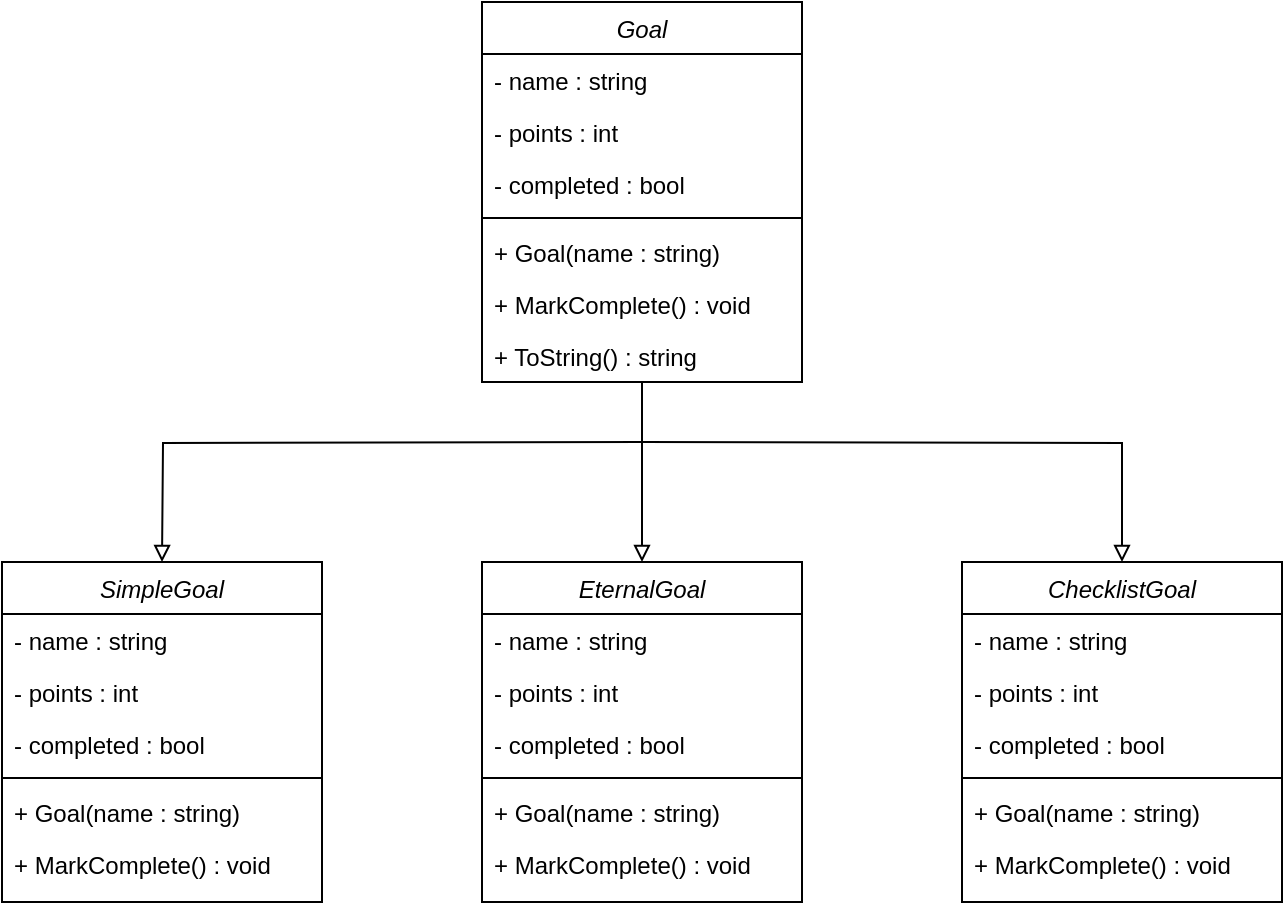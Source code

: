 <mxfile version="24.0.4" type="device">
  <diagram id="C5RBs43oDa-KdzZeNtuy" name="Page-1">
    <mxGraphModel dx="954" dy="640" grid="1" gridSize="10" guides="1" tooltips="1" connect="1" arrows="1" fold="1" page="1" pageScale="1" pageWidth="827" pageHeight="1169" math="0" shadow="0">
      <root>
        <mxCell id="WIyWlLk6GJQsqaUBKTNV-0" />
        <mxCell id="WIyWlLk6GJQsqaUBKTNV-1" parent="WIyWlLk6GJQsqaUBKTNV-0" />
        <mxCell id="aobBnFdpHqbV1rygwJ5z-26" style="edgeStyle=orthogonalEdgeStyle;rounded=0;orthogonalLoop=1;jettySize=auto;html=1;entryX=0.5;entryY=0;entryDx=0;entryDy=0;endArrow=block;endFill=0;" edge="1" parent="WIyWlLk6GJQsqaUBKTNV-1" source="zkfFHV4jXpPFQw0GAbJ--0" target="aobBnFdpHqbV1rygwJ5z-18">
          <mxGeometry relative="1" as="geometry" />
        </mxCell>
        <mxCell id="aobBnFdpHqbV1rygwJ5z-27" style="edgeStyle=orthogonalEdgeStyle;rounded=0;orthogonalLoop=1;jettySize=auto;html=1;entryX=0.5;entryY=0;entryDx=0;entryDy=0;endArrow=block;endFill=0;" edge="1" parent="WIyWlLk6GJQsqaUBKTNV-1" target="aobBnFdpHqbV1rygwJ5z-10">
          <mxGeometry relative="1" as="geometry">
            <mxPoint x="440" y="340" as="sourcePoint" />
          </mxGeometry>
        </mxCell>
        <mxCell id="aobBnFdpHqbV1rygwJ5z-28" style="edgeStyle=orthogonalEdgeStyle;rounded=0;orthogonalLoop=1;jettySize=auto;html=1;endArrow=block;endFill=0;" edge="1" parent="WIyWlLk6GJQsqaUBKTNV-1">
          <mxGeometry relative="1" as="geometry">
            <mxPoint x="440" y="340" as="sourcePoint" />
            <mxPoint x="200" y="400" as="targetPoint" />
          </mxGeometry>
        </mxCell>
        <mxCell id="zkfFHV4jXpPFQw0GAbJ--0" value="Goal" style="swimlane;fontStyle=2;align=center;verticalAlign=top;childLayout=stackLayout;horizontal=1;startSize=26;horizontalStack=0;resizeParent=1;resizeLast=0;collapsible=1;marginBottom=0;rounded=0;shadow=0;strokeWidth=1;" parent="WIyWlLk6GJQsqaUBKTNV-1" vertex="1">
          <mxGeometry x="360" y="120" width="160" height="190" as="geometry">
            <mxRectangle x="230" y="140" width="160" height="26" as="alternateBounds" />
          </mxGeometry>
        </mxCell>
        <mxCell id="zkfFHV4jXpPFQw0GAbJ--1" value="- name : string" style="text;align=left;verticalAlign=top;spacingLeft=4;spacingRight=4;overflow=hidden;rotatable=0;points=[[0,0.5],[1,0.5]];portConstraint=eastwest;" parent="zkfFHV4jXpPFQw0GAbJ--0" vertex="1">
          <mxGeometry y="26" width="160" height="26" as="geometry" />
        </mxCell>
        <mxCell id="zkfFHV4jXpPFQw0GAbJ--2" value="- points : int" style="text;align=left;verticalAlign=top;spacingLeft=4;spacingRight=4;overflow=hidden;rotatable=0;points=[[0,0.5],[1,0.5]];portConstraint=eastwest;rounded=0;shadow=0;html=0;" parent="zkfFHV4jXpPFQw0GAbJ--0" vertex="1">
          <mxGeometry y="52" width="160" height="26" as="geometry" />
        </mxCell>
        <mxCell id="zkfFHV4jXpPFQw0GAbJ--3" value="- completed : bool" style="text;align=left;verticalAlign=top;spacingLeft=4;spacingRight=4;overflow=hidden;rotatable=0;points=[[0,0.5],[1,0.5]];portConstraint=eastwest;rounded=0;shadow=0;html=0;" parent="zkfFHV4jXpPFQw0GAbJ--0" vertex="1">
          <mxGeometry y="78" width="160" height="26" as="geometry" />
        </mxCell>
        <mxCell id="zkfFHV4jXpPFQw0GAbJ--4" value="" style="line;html=1;strokeWidth=1;align=left;verticalAlign=middle;spacingTop=-1;spacingLeft=3;spacingRight=3;rotatable=0;labelPosition=right;points=[];portConstraint=eastwest;" parent="zkfFHV4jXpPFQw0GAbJ--0" vertex="1">
          <mxGeometry y="104" width="160" height="8" as="geometry" />
        </mxCell>
        <mxCell id="zkfFHV4jXpPFQw0GAbJ--5" value="+ Goal(name : string)" style="text;align=left;verticalAlign=top;spacingLeft=4;spacingRight=4;overflow=hidden;rotatable=0;points=[[0,0.5],[1,0.5]];portConstraint=eastwest;" parent="zkfFHV4jXpPFQw0GAbJ--0" vertex="1">
          <mxGeometry y="112" width="160" height="26" as="geometry" />
        </mxCell>
        <mxCell id="aobBnFdpHqbV1rygwJ5z-1" value="+ MarkComplete() : void" style="text;align=left;verticalAlign=top;spacingLeft=4;spacingRight=4;overflow=hidden;rotatable=0;points=[[0,0.5],[1,0.5]];portConstraint=eastwest;" vertex="1" parent="zkfFHV4jXpPFQw0GAbJ--0">
          <mxGeometry y="138" width="160" height="26" as="geometry" />
        </mxCell>
        <mxCell id="aobBnFdpHqbV1rygwJ5z-0" value="+ ToString() : string" style="text;align=left;verticalAlign=top;spacingLeft=4;spacingRight=4;overflow=hidden;rotatable=0;points=[[0,0.5],[1,0.5]];portConstraint=eastwest;" vertex="1" parent="zkfFHV4jXpPFQw0GAbJ--0">
          <mxGeometry y="164" width="160" height="26" as="geometry" />
        </mxCell>
        <mxCell id="aobBnFdpHqbV1rygwJ5z-2" value="SimpleGoal" style="swimlane;fontStyle=2;align=center;verticalAlign=top;childLayout=stackLayout;horizontal=1;startSize=26;horizontalStack=0;resizeParent=1;resizeLast=0;collapsible=1;marginBottom=0;rounded=0;shadow=0;strokeWidth=1;" vertex="1" parent="WIyWlLk6GJQsqaUBKTNV-1">
          <mxGeometry x="120" y="400" width="160" height="170" as="geometry">
            <mxRectangle x="230" y="140" width="160" height="26" as="alternateBounds" />
          </mxGeometry>
        </mxCell>
        <mxCell id="aobBnFdpHqbV1rygwJ5z-3" value="- name : string" style="text;align=left;verticalAlign=top;spacingLeft=4;spacingRight=4;overflow=hidden;rotatable=0;points=[[0,0.5],[1,0.5]];portConstraint=eastwest;" vertex="1" parent="aobBnFdpHqbV1rygwJ5z-2">
          <mxGeometry y="26" width="160" height="26" as="geometry" />
        </mxCell>
        <mxCell id="aobBnFdpHqbV1rygwJ5z-4" value="- points : int" style="text;align=left;verticalAlign=top;spacingLeft=4;spacingRight=4;overflow=hidden;rotatable=0;points=[[0,0.5],[1,0.5]];portConstraint=eastwest;rounded=0;shadow=0;html=0;" vertex="1" parent="aobBnFdpHqbV1rygwJ5z-2">
          <mxGeometry y="52" width="160" height="26" as="geometry" />
        </mxCell>
        <mxCell id="aobBnFdpHqbV1rygwJ5z-5" value="- completed : bool" style="text;align=left;verticalAlign=top;spacingLeft=4;spacingRight=4;overflow=hidden;rotatable=0;points=[[0,0.5],[1,0.5]];portConstraint=eastwest;rounded=0;shadow=0;html=0;" vertex="1" parent="aobBnFdpHqbV1rygwJ5z-2">
          <mxGeometry y="78" width="160" height="26" as="geometry" />
        </mxCell>
        <mxCell id="aobBnFdpHqbV1rygwJ5z-6" value="" style="line;html=1;strokeWidth=1;align=left;verticalAlign=middle;spacingTop=-1;spacingLeft=3;spacingRight=3;rotatable=0;labelPosition=right;points=[];portConstraint=eastwest;" vertex="1" parent="aobBnFdpHqbV1rygwJ5z-2">
          <mxGeometry y="104" width="160" height="8" as="geometry" />
        </mxCell>
        <mxCell id="aobBnFdpHqbV1rygwJ5z-7" value="+ Goal(name : string)" style="text;align=left;verticalAlign=top;spacingLeft=4;spacingRight=4;overflow=hidden;rotatable=0;points=[[0,0.5],[1,0.5]];portConstraint=eastwest;" vertex="1" parent="aobBnFdpHqbV1rygwJ5z-2">
          <mxGeometry y="112" width="160" height="26" as="geometry" />
        </mxCell>
        <mxCell id="aobBnFdpHqbV1rygwJ5z-8" value="+ MarkComplete() : void" style="text;align=left;verticalAlign=top;spacingLeft=4;spacingRight=4;overflow=hidden;rotatable=0;points=[[0,0.5],[1,0.5]];portConstraint=eastwest;" vertex="1" parent="aobBnFdpHqbV1rygwJ5z-2">
          <mxGeometry y="138" width="160" height="26" as="geometry" />
        </mxCell>
        <mxCell id="aobBnFdpHqbV1rygwJ5z-10" value="ChecklistGoal" style="swimlane;fontStyle=2;align=center;verticalAlign=top;childLayout=stackLayout;horizontal=1;startSize=26;horizontalStack=0;resizeParent=1;resizeLast=0;collapsible=1;marginBottom=0;rounded=0;shadow=0;strokeWidth=1;" vertex="1" parent="WIyWlLk6GJQsqaUBKTNV-1">
          <mxGeometry x="600" y="400" width="160" height="170" as="geometry">
            <mxRectangle x="230" y="140" width="160" height="26" as="alternateBounds" />
          </mxGeometry>
        </mxCell>
        <mxCell id="aobBnFdpHqbV1rygwJ5z-11" value="- name : string" style="text;align=left;verticalAlign=top;spacingLeft=4;spacingRight=4;overflow=hidden;rotatable=0;points=[[0,0.5],[1,0.5]];portConstraint=eastwest;" vertex="1" parent="aobBnFdpHqbV1rygwJ5z-10">
          <mxGeometry y="26" width="160" height="26" as="geometry" />
        </mxCell>
        <mxCell id="aobBnFdpHqbV1rygwJ5z-12" value="- points : int" style="text;align=left;verticalAlign=top;spacingLeft=4;spacingRight=4;overflow=hidden;rotatable=0;points=[[0,0.5],[1,0.5]];portConstraint=eastwest;rounded=0;shadow=0;html=0;" vertex="1" parent="aobBnFdpHqbV1rygwJ5z-10">
          <mxGeometry y="52" width="160" height="26" as="geometry" />
        </mxCell>
        <mxCell id="aobBnFdpHqbV1rygwJ5z-13" value="- completed : bool" style="text;align=left;verticalAlign=top;spacingLeft=4;spacingRight=4;overflow=hidden;rotatable=0;points=[[0,0.5],[1,0.5]];portConstraint=eastwest;rounded=0;shadow=0;html=0;" vertex="1" parent="aobBnFdpHqbV1rygwJ5z-10">
          <mxGeometry y="78" width="160" height="26" as="geometry" />
        </mxCell>
        <mxCell id="aobBnFdpHqbV1rygwJ5z-14" value="" style="line;html=1;strokeWidth=1;align=left;verticalAlign=middle;spacingTop=-1;spacingLeft=3;spacingRight=3;rotatable=0;labelPosition=right;points=[];portConstraint=eastwest;" vertex="1" parent="aobBnFdpHqbV1rygwJ5z-10">
          <mxGeometry y="104" width="160" height="8" as="geometry" />
        </mxCell>
        <mxCell id="aobBnFdpHqbV1rygwJ5z-15" value="+ Goal(name : string)" style="text;align=left;verticalAlign=top;spacingLeft=4;spacingRight=4;overflow=hidden;rotatable=0;points=[[0,0.5],[1,0.5]];portConstraint=eastwest;" vertex="1" parent="aobBnFdpHqbV1rygwJ5z-10">
          <mxGeometry y="112" width="160" height="26" as="geometry" />
        </mxCell>
        <mxCell id="aobBnFdpHqbV1rygwJ5z-16" value="+ MarkComplete() : void" style="text;align=left;verticalAlign=top;spacingLeft=4;spacingRight=4;overflow=hidden;rotatable=0;points=[[0,0.5],[1,0.5]];portConstraint=eastwest;" vertex="1" parent="aobBnFdpHqbV1rygwJ5z-10">
          <mxGeometry y="138" width="160" height="26" as="geometry" />
        </mxCell>
        <mxCell id="aobBnFdpHqbV1rygwJ5z-18" value="EternalGoal" style="swimlane;fontStyle=2;align=center;verticalAlign=top;childLayout=stackLayout;horizontal=1;startSize=26;horizontalStack=0;resizeParent=1;resizeLast=0;collapsible=1;marginBottom=0;rounded=0;shadow=0;strokeWidth=1;" vertex="1" parent="WIyWlLk6GJQsqaUBKTNV-1">
          <mxGeometry x="360" y="400" width="160" height="170" as="geometry">
            <mxRectangle x="230" y="140" width="160" height="26" as="alternateBounds" />
          </mxGeometry>
        </mxCell>
        <mxCell id="aobBnFdpHqbV1rygwJ5z-19" value="- name : string" style="text;align=left;verticalAlign=top;spacingLeft=4;spacingRight=4;overflow=hidden;rotatable=0;points=[[0,0.5],[1,0.5]];portConstraint=eastwest;" vertex="1" parent="aobBnFdpHqbV1rygwJ5z-18">
          <mxGeometry y="26" width="160" height="26" as="geometry" />
        </mxCell>
        <mxCell id="aobBnFdpHqbV1rygwJ5z-20" value="- points : int" style="text;align=left;verticalAlign=top;spacingLeft=4;spacingRight=4;overflow=hidden;rotatable=0;points=[[0,0.5],[1,0.5]];portConstraint=eastwest;rounded=0;shadow=0;html=0;" vertex="1" parent="aobBnFdpHqbV1rygwJ5z-18">
          <mxGeometry y="52" width="160" height="26" as="geometry" />
        </mxCell>
        <mxCell id="aobBnFdpHqbV1rygwJ5z-21" value="- completed : bool" style="text;align=left;verticalAlign=top;spacingLeft=4;spacingRight=4;overflow=hidden;rotatable=0;points=[[0,0.5],[1,0.5]];portConstraint=eastwest;rounded=0;shadow=0;html=0;" vertex="1" parent="aobBnFdpHqbV1rygwJ5z-18">
          <mxGeometry y="78" width="160" height="26" as="geometry" />
        </mxCell>
        <mxCell id="aobBnFdpHqbV1rygwJ5z-22" value="" style="line;html=1;strokeWidth=1;align=left;verticalAlign=middle;spacingTop=-1;spacingLeft=3;spacingRight=3;rotatable=0;labelPosition=right;points=[];portConstraint=eastwest;" vertex="1" parent="aobBnFdpHqbV1rygwJ5z-18">
          <mxGeometry y="104" width="160" height="8" as="geometry" />
        </mxCell>
        <mxCell id="aobBnFdpHqbV1rygwJ5z-23" value="+ Goal(name : string)" style="text;align=left;verticalAlign=top;spacingLeft=4;spacingRight=4;overflow=hidden;rotatable=0;points=[[0,0.5],[1,0.5]];portConstraint=eastwest;" vertex="1" parent="aobBnFdpHqbV1rygwJ5z-18">
          <mxGeometry y="112" width="160" height="26" as="geometry" />
        </mxCell>
        <mxCell id="aobBnFdpHqbV1rygwJ5z-24" value="+ MarkComplete() : void" style="text;align=left;verticalAlign=top;spacingLeft=4;spacingRight=4;overflow=hidden;rotatable=0;points=[[0,0.5],[1,0.5]];portConstraint=eastwest;" vertex="1" parent="aobBnFdpHqbV1rygwJ5z-18">
          <mxGeometry y="138" width="160" height="26" as="geometry" />
        </mxCell>
      </root>
    </mxGraphModel>
  </diagram>
</mxfile>
